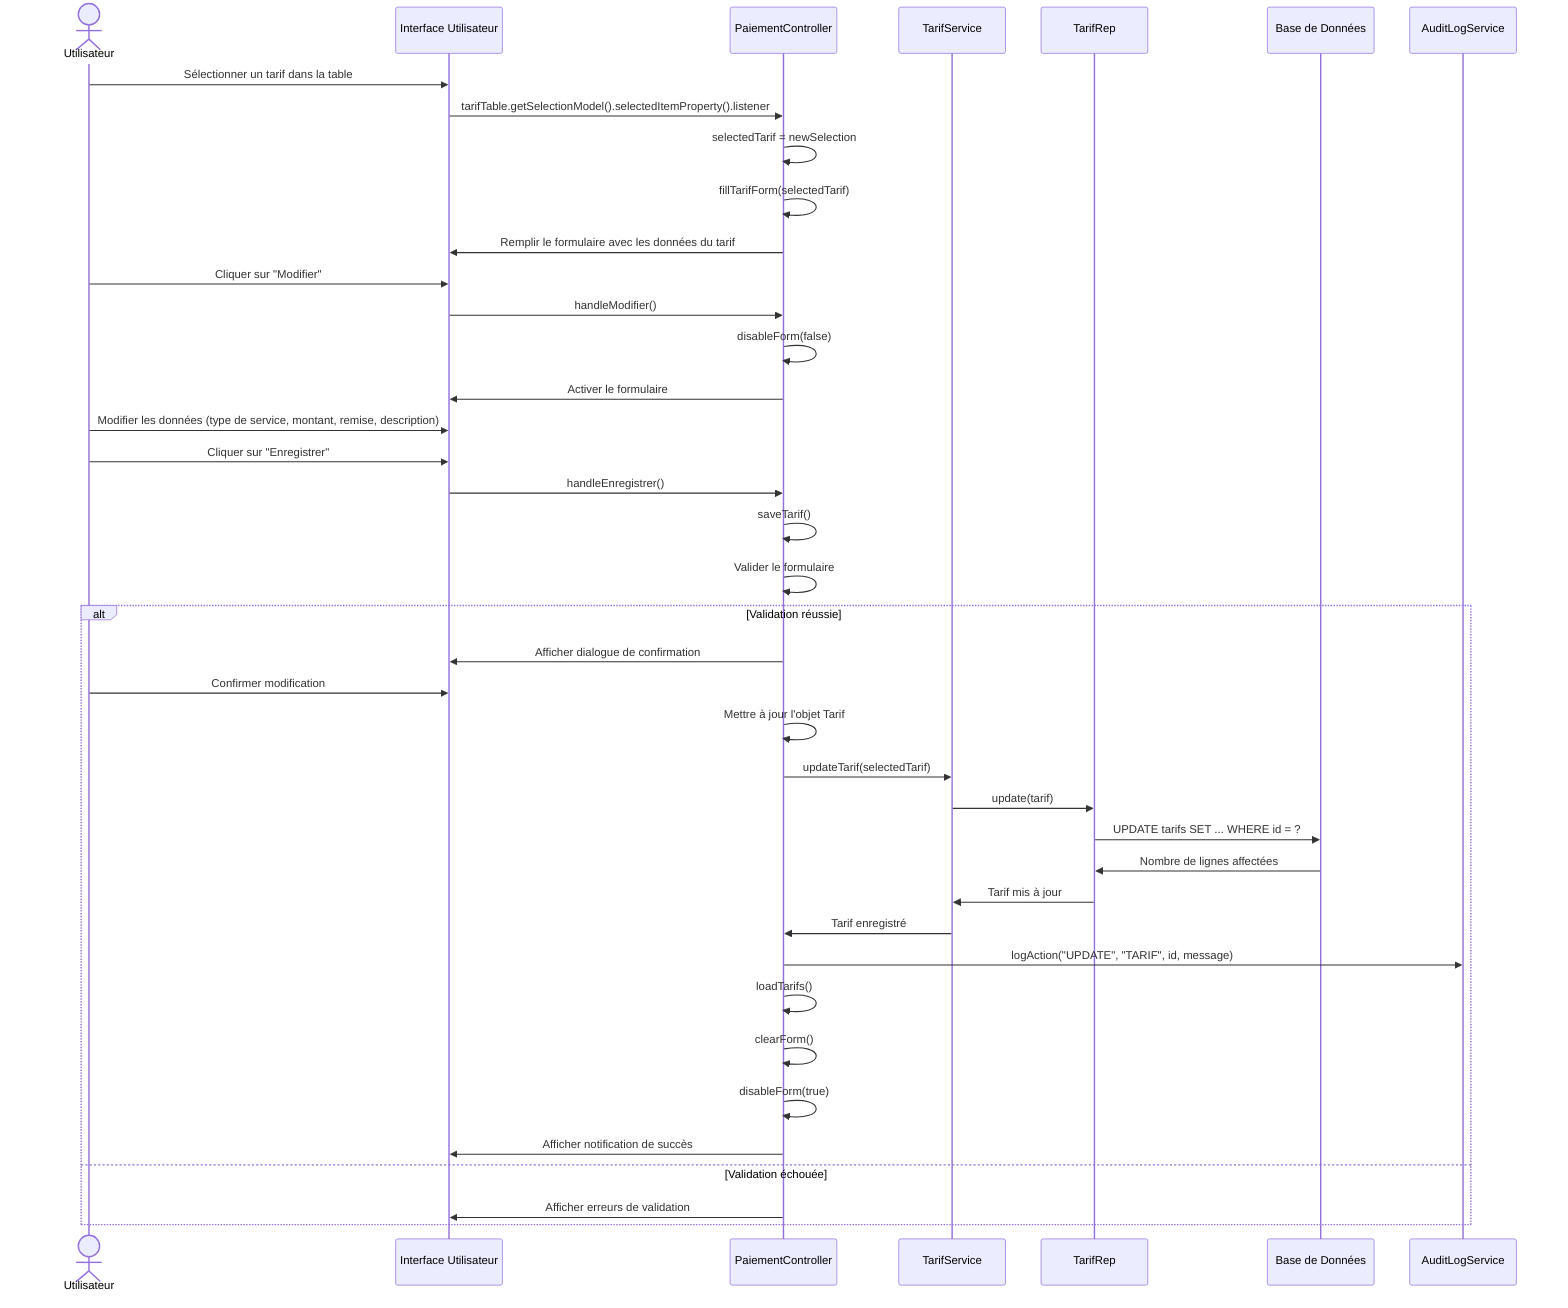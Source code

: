 sequenceDiagram
    actor Utilisateur
    participant IHM as Interface Utilisateur
    participant Ctrl as PaiementController
    participant Svc as TarifService
    participant Rep as TarifRep
    participant DB as Base de Données
    participant Audit as AuditLogService

    Utilisateur->>IHM: Sélectionner un tarif dans la table
    IHM->>Ctrl: tarifTable.getSelectionModel().selectedItemProperty().listener
    Ctrl->>Ctrl: selectedTarif = newSelection
    Ctrl->>Ctrl: fillTarifForm(selectedTarif)
    Ctrl->>IHM: Remplir le formulaire avec les données du tarif
    Utilisateur->>IHM: Cliquer sur "Modifier"
    IHM->>Ctrl: handleModifier()
    Ctrl->>Ctrl: disableForm(false)
    Ctrl->>IHM: Activer le formulaire
    Utilisateur->>IHM: Modifier les données (type de service, montant, remise, description)
    Utilisateur->>IHM: Cliquer sur "Enregistrer"
    IHM->>Ctrl: handleEnregistrer()
    Ctrl->>Ctrl: saveTarif()
    Ctrl->>Ctrl: Valider le formulaire
    alt Validation réussie
        Ctrl->>IHM: Afficher dialogue de confirmation
        Utilisateur->>IHM: Confirmer modification
        Ctrl->>Ctrl: Mettre à jour l'objet Tarif
        Ctrl->>Svc: updateTarif(selectedTarif)
        Svc->>Rep: update(tarif)
        Rep->>DB: UPDATE tarifs SET ... WHERE id = ?
        DB->>Rep: Nombre de lignes affectées
        Rep->>Svc: Tarif mis à jour
        Svc->>Ctrl: Tarif enregistré
        Ctrl->>Audit: logAction("UPDATE", "TARIF", id, message)
        Ctrl->>Ctrl: loadTarifs()
        Ctrl->>Ctrl: clearForm()
        Ctrl->>Ctrl: disableForm(true)
        Ctrl->>IHM: Afficher notification de succès
    else Validation échouée
        Ctrl->>IHM: Afficher erreurs de validation
    end